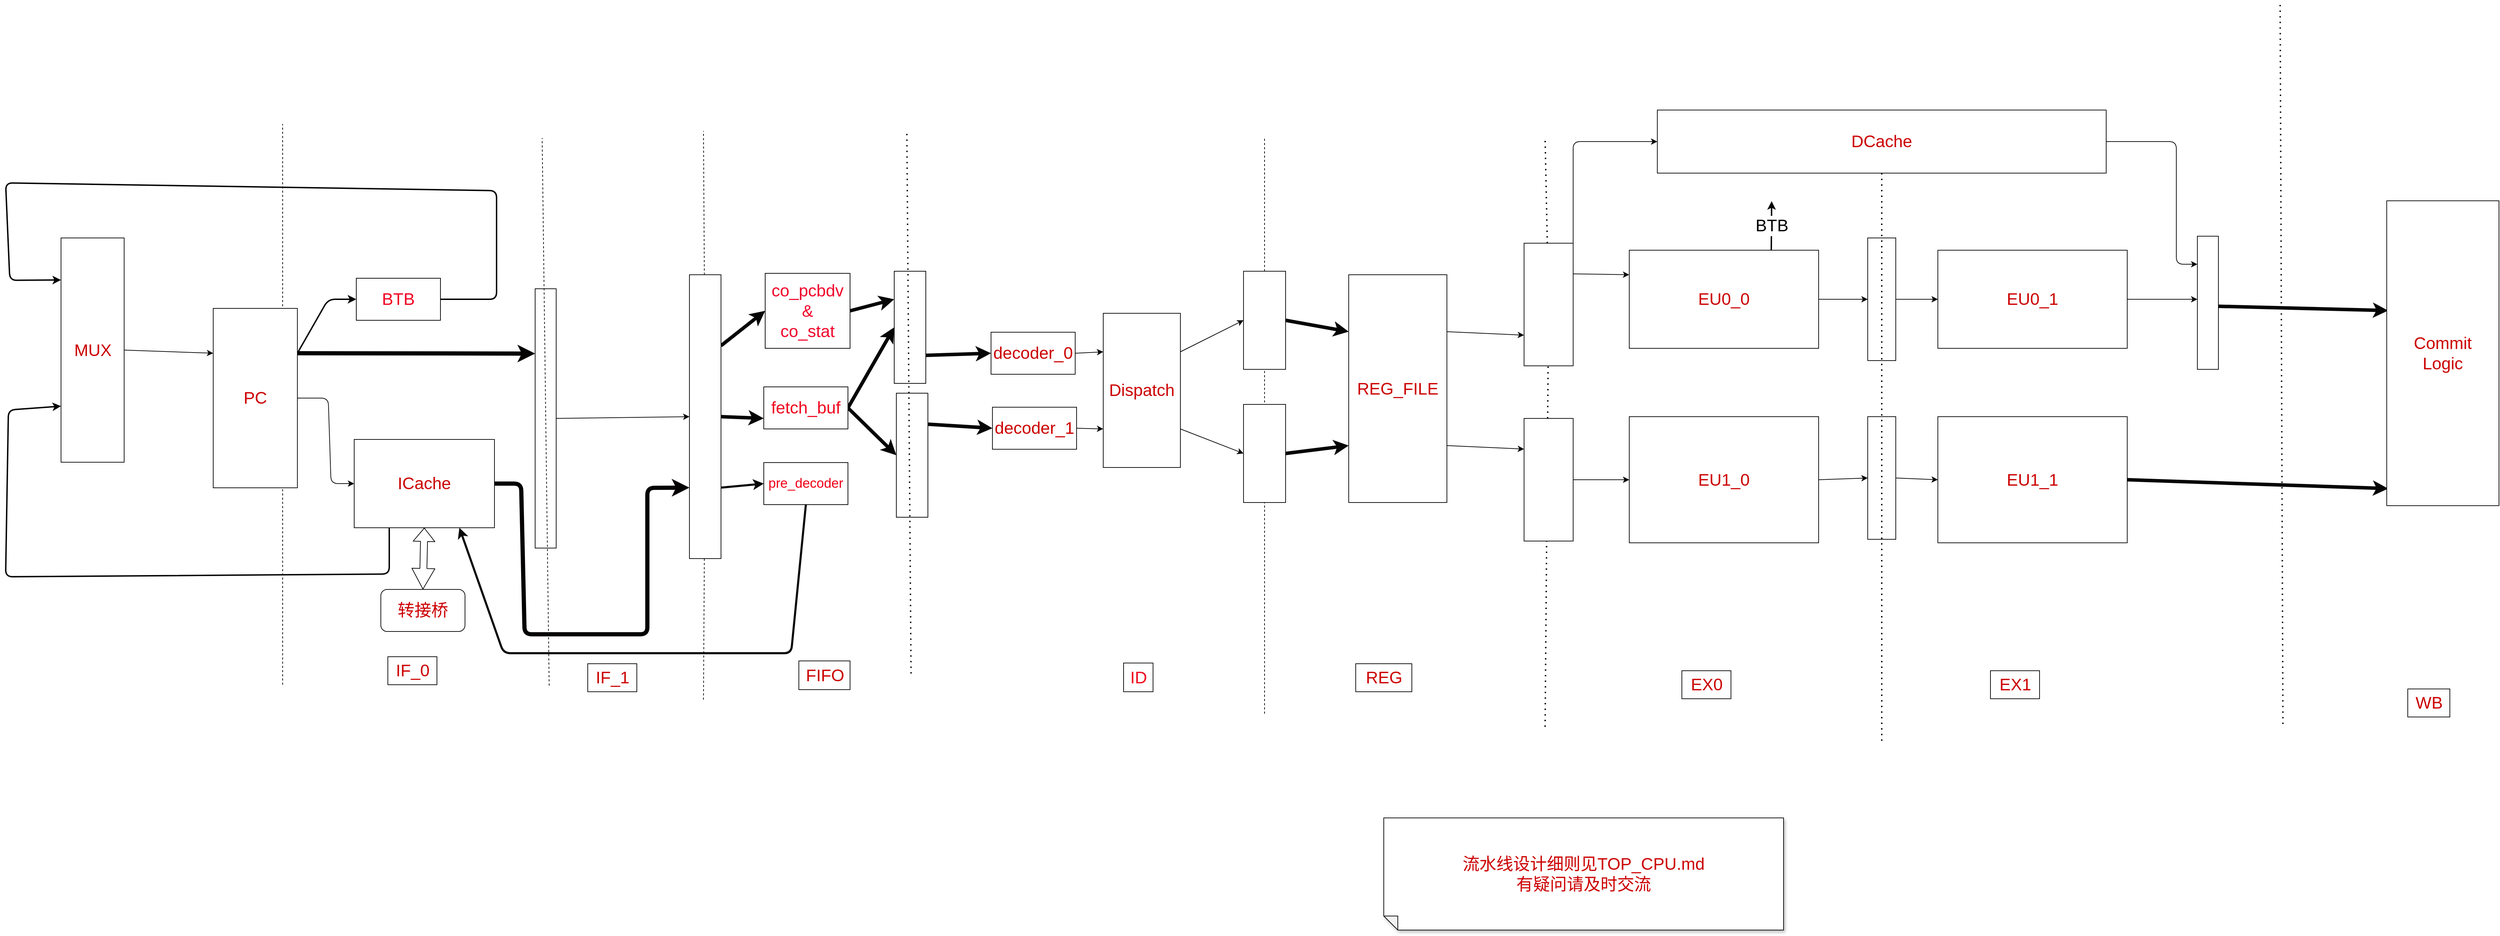 <mxfile>
    <diagram id="cVIp-nzU9-chKnxCUfcy" name="第 1 页">
        <mxGraphModel dx="1555" dy="1149" grid="0" gridSize="100" guides="1" tooltips="1" connect="1" arrows="1" fold="1" page="1" pageScale="1" pageWidth="827" pageHeight="583" background="#FFFFFF" math="0" shadow="0">
            <root>
                <mxCell id="0"/>
                <mxCell id="1" parent="0"/>
                <mxCell id="9" value="" style="endArrow=none;dashed=1;html=1;fontSize=24;strokeColor=#050505;fontColor=#CC0000;" parent="1" edge="1">
                    <mxGeometry width="50" height="50" relative="1" as="geometry">
                        <mxPoint x="1080" y="1340" as="sourcePoint"/>
                        <mxPoint x="1080" y="540" as="targetPoint"/>
                    </mxGeometry>
                </mxCell>
                <mxCell id="25" style="edgeStyle=none;html=1;exitX=1;exitY=0.5;exitDx=0;exitDy=0;entryX=0;entryY=0.5;entryDx=0;entryDy=0;fontSize=24;strokeColor=#050505;fontColor=#CC0000;" parent="1" source="14" target="19" edge="1">
                    <mxGeometry relative="1" as="geometry"/>
                </mxCell>
                <mxCell id="14" value="" style="rounded=0;whiteSpace=wrap;html=1;fontSize=24;strokeColor=#050505;fontColor=#CC0000;" parent="1" vertex="1">
                    <mxGeometry x="1440" y="775" width="30" height="370" as="geometry"/>
                </mxCell>
                <mxCell id="17" value="" style="endArrow=none;dashed=1;html=1;fontSize=24;strokeColor=#050505;fontColor=#CC0000;" parent="1" edge="1">
                    <mxGeometry width="50" height="50" relative="1" as="geometry">
                        <mxPoint x="1460" y="1341.263" as="sourcePoint"/>
                        <mxPoint x="1450" y="560" as="targetPoint"/>
                    </mxGeometry>
                </mxCell>
                <mxCell id="18" value="IF_0" style="text;html=1;align=center;verticalAlign=middle;resizable=0;points=[];autosize=1;fontSize=24;strokeColor=#050505;fontColor=#CC0000;" parent="1" vertex="1">
                    <mxGeometry x="1230" y="1300" width="70" height="40" as="geometry"/>
                </mxCell>
                <mxCell id="20" value="" style="endArrow=none;dashed=1;html=1;fontSize=24;startArrow=none;strokeColor=#050505;fontColor=#CC0000;" parent="1" source="19" edge="1">
                    <mxGeometry width="50" height="50" relative="1" as="geometry">
                        <mxPoint x="1680" y="1361.263" as="sourcePoint"/>
                        <mxPoint x="1680" y="550" as="targetPoint"/>
                    </mxGeometry>
                </mxCell>
                <mxCell id="21" value="IF_1" style="text;html=1;align=center;verticalAlign=middle;resizable=0;points=[];autosize=1;fontSize=24;strokeColor=#050505;fontColor=#CC0000;" parent="1" vertex="1">
                    <mxGeometry x="1515" y="1310" width="70" height="40" as="geometry"/>
                </mxCell>
                <mxCell id="24" value="转接桥" style="rounded=1;whiteSpace=wrap;html=1;fontSize=24;strokeColor=#050505;fontColor=#CC0000;" parent="1" vertex="1">
                    <mxGeometry x="1220" y="1204" width="120" height="60" as="geometry"/>
                </mxCell>
                <mxCell id="26" value="" style="endArrow=none;dashed=1;html=1;fontSize=24;strokeColor=#050505;fontColor=#CC0000;" parent="1" target="19" edge="1">
                    <mxGeometry width="50" height="50" relative="1" as="geometry">
                        <mxPoint x="1680" y="1361.263" as="sourcePoint"/>
                        <mxPoint x="1680" y="550" as="targetPoint"/>
                    </mxGeometry>
                </mxCell>
                <mxCell id="105" style="edgeStyle=none;html=1;exitX=1;exitY=0.5;exitDx=0;exitDy=0;entryX=0;entryY=0.5;entryDx=0;entryDy=0;strokeColor=#383838;strokeWidth=5;" parent="1" source="19" edge="1">
                    <mxGeometry relative="1" as="geometry">
                        <mxPoint x="1678" y="960" as="targetPoint"/>
                    </mxGeometry>
                </mxCell>
                <mxCell id="112" style="edgeStyle=none;html=1;exitX=1;exitY=0.5;exitDx=0;exitDy=0;entryX=0;entryY=0.75;entryDx=0;entryDy=0;fontSize=24;fontColor=#F0071E;strokeWidth=5;strokeColor=#050505;" parent="1" source="19" target="109" edge="1">
                    <mxGeometry relative="1" as="geometry"/>
                </mxCell>
                <mxCell id="135" style="edgeStyle=none;html=1;exitX=1;exitY=0.75;exitDx=0;exitDy=0;entryX=0;entryY=0.5;entryDx=0;entryDy=0;fontSize=19;fontColor=#F00018;strokeColor=#080808;strokeWidth=3;" parent="1" source="19" target="134" edge="1">
                    <mxGeometry relative="1" as="geometry"/>
                </mxCell>
                <mxCell id="141" style="edgeStyle=none;shape=connector;rounded=1;html=1;exitX=1;exitY=0.25;exitDx=0;exitDy=0;entryX=0;entryY=0.5;entryDx=0;entryDy=0;labelBackgroundColor=default;strokeColor=#050505;strokeWidth=5;fontFamily=Helvetica;fontSize=24;fontColor=#F0071E;endArrow=classic;" parent="1" source="19" target="139" edge="1">
                    <mxGeometry relative="1" as="geometry"/>
                </mxCell>
                <mxCell id="19" value="" style="whiteSpace=wrap;html=1;fontSize=24;strokeColor=#050505;fontColor=#CC0000;" parent="1" vertex="1">
                    <mxGeometry x="1660" y="755" width="45" height="405" as="geometry"/>
                </mxCell>
                <mxCell id="40" style="edgeStyle=none;html=1;exitX=1;exitY=0.5;exitDx=0;exitDy=0;entryX=0;entryY=0.25;entryDx=0;entryDy=0;fontSize=24;strokeColor=#050505;fontColor=#CC0000;" parent="1" source="34" target="39" edge="1">
                    <mxGeometry relative="1" as="geometry"/>
                </mxCell>
                <mxCell id="41" style="edgeStyle=none;html=1;exitX=1;exitY=0.5;exitDx=0;exitDy=0;entryX=0;entryY=0.75;entryDx=0;entryDy=0;fontSize=24;strokeColor=#050505;fontColor=#CC0000;" parent="1" source="36" target="39" edge="1">
                    <mxGeometry relative="1" as="geometry"/>
                </mxCell>
                <mxCell id="37" value="FIFO" style="text;html=1;align=center;verticalAlign=middle;resizable=0;points=[];autosize=1;fontSize=24;strokeColor=#050505;fontColor=#CC0000;" parent="1" vertex="1">
                    <mxGeometry x="1816" y="1306" width="73" height="41" as="geometry"/>
                </mxCell>
                <mxCell id="38" value="" style="endArrow=none;dashed=1;html=1;fontSize=24;startArrow=none;strokeColor=#050505;fontColor=#CC0000;" parent="1" source="42" edge="1">
                    <mxGeometry width="50" height="50" relative="1" as="geometry">
                        <mxPoint x="2480" y="1381.263" as="sourcePoint"/>
                        <mxPoint x="2480" y="560" as="targetPoint"/>
                    </mxGeometry>
                </mxCell>
                <mxCell id="45" style="edgeStyle=none;html=1;exitX=1;exitY=0.25;exitDx=0;exitDy=0;entryX=0;entryY=0.5;entryDx=0;entryDy=0;fontSize=24;strokeColor=#050505;fontColor=#CC0000;" parent="1" source="39" target="42" edge="1">
                    <mxGeometry relative="1" as="geometry"/>
                </mxCell>
                <mxCell id="46" style="edgeStyle=none;html=1;exitX=1;exitY=0.75;exitDx=0;exitDy=0;entryX=0;entryY=0.5;entryDx=0;entryDy=0;fontSize=24;strokeColor=#050505;fontColor=#CC0000;" parent="1" source="39" target="44" edge="1">
                    <mxGeometry relative="1" as="geometry"/>
                </mxCell>
                <mxCell id="39" value="Dispatch" style="rounded=0;whiteSpace=wrap;html=1;fontSize=24;strokeColor=#050505;fontColor=#CC0000;" parent="1" vertex="1">
                    <mxGeometry x="2250" y="810" width="110" height="220" as="geometry"/>
                </mxCell>
                <mxCell id="43" value="" style="endArrow=none;dashed=1;html=1;fontSize=24;strokeColor=#050505;fontColor=#CC0000;" parent="1" target="42" edge="1">
                    <mxGeometry width="50" height="50" relative="1" as="geometry">
                        <mxPoint x="2480" y="1381.263" as="sourcePoint"/>
                        <mxPoint x="2480" y="560" as="targetPoint"/>
                    </mxGeometry>
                </mxCell>
                <mxCell id="123" style="edgeStyle=none;html=1;exitX=1;exitY=0.5;exitDx=0;exitDy=0;entryX=0;entryY=0.25;entryDx=0;entryDy=0;strokeColor=#050505;strokeWidth=5;fontSize=24;fontColor=#F0071E;" parent="1" source="42" target="47" edge="1">
                    <mxGeometry relative="1" as="geometry"/>
                </mxCell>
                <mxCell id="42" value="" style="rounded=0;whiteSpace=wrap;html=1;fontSize=24;strokeColor=#050505;fontColor=#CC0000;" parent="1" vertex="1">
                    <mxGeometry x="2450" y="750" width="60" height="140" as="geometry"/>
                </mxCell>
                <mxCell id="122" style="edgeStyle=none;html=1;exitX=1;exitY=0.5;exitDx=0;exitDy=0;entryX=0;entryY=0.75;entryDx=0;entryDy=0;strokeColor=#050505;strokeWidth=5;fontSize=24;fontColor=#F0071E;" parent="1" source="44" target="47" edge="1">
                    <mxGeometry relative="1" as="geometry"/>
                </mxCell>
                <mxCell id="44" value="" style="rounded=0;whiteSpace=wrap;html=1;fontSize=24;strokeColor=#050505;fontColor=#CC0000;" parent="1" vertex="1">
                    <mxGeometry x="2450" y="940" width="60" height="140" as="geometry"/>
                </mxCell>
                <mxCell id="53" style="edgeStyle=none;html=1;exitX=1;exitY=0.25;exitDx=0;exitDy=0;entryX=0;entryY=0.75;entryDx=0;entryDy=0;fontSize=24;strokeColor=#050505;fontColor=#CC0000;" parent="1" source="47" target="51" edge="1">
                    <mxGeometry relative="1" as="geometry"/>
                </mxCell>
                <mxCell id="54" style="edgeStyle=none;html=1;exitX=1;exitY=0.75;exitDx=0;exitDy=0;entryX=0;entryY=0.25;entryDx=0;entryDy=0;fontSize=24;strokeColor=#050505;fontColor=#CC0000;" parent="1" source="47" target="52" edge="1">
                    <mxGeometry relative="1" as="geometry"/>
                </mxCell>
                <mxCell id="47" value="REG_FILE" style="rounded=0;whiteSpace=wrap;html=1;fontSize=24;strokeColor=#050505;fontColor=#CC0000;" parent="1" vertex="1">
                    <mxGeometry x="2600" y="755" width="140" height="325" as="geometry"/>
                </mxCell>
                <mxCell id="50" value="" style="endArrow=none;dashed=1;html=1;dashPattern=1 3;strokeWidth=2;fontSize=24;startArrow=none;strokeColor=#050505;fontColor=#CC0000;" parent="1" source="51" edge="1">
                    <mxGeometry width="50" height="50" relative="1" as="geometry">
                        <mxPoint x="2880" y="1400" as="sourcePoint"/>
                        <mxPoint x="2880" y="560" as="targetPoint"/>
                    </mxGeometry>
                </mxCell>
                <mxCell id="55" value="" style="endArrow=none;dashed=1;html=1;dashPattern=1 3;strokeWidth=2;fontSize=24;strokeColor=#050505;fontColor=#CC0000;" parent="1" target="51" edge="1">
                    <mxGeometry width="50" height="50" relative="1" as="geometry">
                        <mxPoint x="2880" y="1400" as="sourcePoint"/>
                        <mxPoint x="2880" y="560" as="targetPoint"/>
                    </mxGeometry>
                </mxCell>
                <mxCell id="60" style="edgeStyle=none;html=1;exitX=1;exitY=0.5;exitDx=0;exitDy=0;entryX=0;entryY=0.5;entryDx=0;entryDy=0;fontSize=24;strokeColor=#050505;fontColor=#CC0000;" parent="1" source="52" target="57" edge="1">
                    <mxGeometry relative="1" as="geometry"/>
                </mxCell>
                <mxCell id="52" value="" style="rounded=0;whiteSpace=wrap;html=1;fontSize=24;strokeColor=#050505;fontColor=#CC0000;" parent="1" vertex="1">
                    <mxGeometry x="2850" y="960" width="70" height="175" as="geometry"/>
                </mxCell>
                <mxCell id="59" style="edgeStyle=none;html=1;exitX=1;exitY=0.25;exitDx=0;exitDy=0;entryX=0;entryY=0.25;entryDx=0;entryDy=0;fontSize=24;strokeColor=#050505;fontColor=#CC0000;" parent="1" source="51" target="56" edge="1">
                    <mxGeometry relative="1" as="geometry"/>
                </mxCell>
                <mxCell id="79" style="edgeStyle=none;html=1;exitX=1;exitY=0;exitDx=0;exitDy=0;entryX=0;entryY=0.5;entryDx=0;entryDy=0;fontSize=24;strokeColor=#050505;fontColor=#CC0000;" parent="1" source="51" target="78" edge="1">
                    <mxGeometry relative="1" as="geometry">
                        <Array as="points">
                            <mxPoint x="2920" y="565"/>
                        </Array>
                    </mxGeometry>
                </mxCell>
                <mxCell id="51" value="" style="rounded=0;whiteSpace=wrap;html=1;fontSize=24;strokeColor=#050505;fontColor=#CC0000;" parent="1" vertex="1">
                    <mxGeometry x="2850" y="710" width="70" height="175" as="geometry"/>
                </mxCell>
                <mxCell id="64" style="edgeStyle=none;html=1;exitX=1;exitY=0.5;exitDx=0;exitDy=0;entryX=0;entryY=0.5;entryDx=0;entryDy=0;fontSize=24;strokeColor=#050505;fontColor=#CC0000;" parent="1" source="56" target="62" edge="1">
                    <mxGeometry relative="1" as="geometry"/>
                </mxCell>
                <mxCell id="127" value="BTB" style="edgeStyle=none;html=1;exitX=0.75;exitY=0;exitDx=0;exitDy=0;strokeColor=#040101;strokeWidth=2;fontSize=24;" parent="1" source="56" edge="1">
                    <mxGeometry relative="1" as="geometry">
                        <mxPoint x="3203" y="650" as="targetPoint"/>
                    </mxGeometry>
                </mxCell>
                <mxCell id="56" value="EU0_0" style="rounded=0;whiteSpace=wrap;html=1;fontSize=24;strokeColor=#050505;fontColor=#CC0000;" parent="1" vertex="1">
                    <mxGeometry x="3000" y="720" width="270" height="140" as="geometry"/>
                </mxCell>
                <mxCell id="65" style="edgeStyle=none;html=1;exitX=1;exitY=0.5;exitDx=0;exitDy=0;entryX=0;entryY=0.5;entryDx=0;entryDy=0;fontSize=24;strokeColor=#050505;fontColor=#CC0000;" parent="1" source="57" target="63" edge="1">
                    <mxGeometry relative="1" as="geometry"/>
                </mxCell>
                <mxCell id="57" value="EU1_0" style="rounded=0;whiteSpace=wrap;html=1;fontSize=24;strokeColor=#050505;fontColor=#CC0000;" parent="1" vertex="1">
                    <mxGeometry x="3000" y="957.5" width="270" height="180" as="geometry"/>
                </mxCell>
                <mxCell id="73" style="edgeStyle=none;html=1;exitX=1;exitY=0.5;exitDx=0;exitDy=0;entryX=0;entryY=0.5;entryDx=0;entryDy=0;fontSize=24;strokeColor=#050505;fontColor=#CC0000;" parent="1" source="62" target="68" edge="1">
                    <mxGeometry relative="1" as="geometry"/>
                </mxCell>
                <mxCell id="62" value="" style="rounded=0;whiteSpace=wrap;html=1;fontSize=24;strokeColor=#050505;fontColor=#CC0000;" parent="1" vertex="1">
                    <mxGeometry x="3340" y="702.5" width="40" height="175" as="geometry"/>
                </mxCell>
                <mxCell id="74" style="edgeStyle=none;html=1;exitX=1;exitY=0.5;exitDx=0;exitDy=0;entryX=0;entryY=0.5;entryDx=0;entryDy=0;fontSize=24;strokeColor=#050505;fontColor=#CC0000;" parent="1" source="63" target="70" edge="1">
                    <mxGeometry relative="1" as="geometry"/>
                </mxCell>
                <mxCell id="63" value="" style="rounded=0;whiteSpace=wrap;html=1;fontSize=24;strokeColor=#050505;fontColor=#CC0000;" parent="1" vertex="1">
                    <mxGeometry x="3340" y="957.5" width="40" height="175" as="geometry"/>
                </mxCell>
                <mxCell id="66" value="" style="endArrow=none;dashed=1;html=1;dashPattern=1 3;strokeWidth=2;fontSize=24;strokeColor=#050505;fontColor=#CC0000;" parent="1" edge="1">
                    <mxGeometry width="50" height="50" relative="1" as="geometry">
                        <mxPoint x="3360" y="1420" as="sourcePoint"/>
                        <mxPoint x="3360" y="560" as="targetPoint"/>
                    </mxGeometry>
                </mxCell>
                <mxCell id="67" style="edgeStyle=none;html=1;exitX=1;exitY=0.5;exitDx=0;exitDy=0;fontSize=24;strokeColor=#050505;fontColor=#CC0000;" parent="1" source="68" edge="1">
                    <mxGeometry relative="1" as="geometry">
                        <mxPoint x="3810" y="790" as="targetPoint"/>
                    </mxGeometry>
                </mxCell>
                <mxCell id="68" value="EU0_1" style="rounded=0;whiteSpace=wrap;html=1;fontSize=24;strokeColor=#050505;fontColor=#CC0000;" parent="1" vertex="1">
                    <mxGeometry x="3440" y="720" width="270" height="140" as="geometry"/>
                </mxCell>
                <mxCell id="120" style="edgeStyle=none;html=1;exitX=1;exitY=0.5;exitDx=0;exitDy=0;entryX=0.013;entryY=0.944;entryDx=0;entryDy=0;entryPerimeter=0;strokeColor=#050505;strokeWidth=5;fontSize=24;fontColor=#F0071E;" parent="1" source="70" target="88" edge="1">
                    <mxGeometry relative="1" as="geometry"/>
                </mxCell>
                <mxCell id="70" value="EU1_1" style="rounded=0;whiteSpace=wrap;html=1;fontSize=24;strokeColor=#050505;fontColor=#CC0000;" parent="1" vertex="1">
                    <mxGeometry x="3440" y="957.5" width="270" height="180" as="geometry"/>
                </mxCell>
                <mxCell id="75" value="REG" style="text;html=1;align=center;verticalAlign=middle;resizable=0;points=[];autosize=1;fontSize=24;strokeColor=#050505;fontColor=#CC0000;" parent="1" vertex="1">
                    <mxGeometry x="2610" y="1310" width="80" height="40" as="geometry"/>
                </mxCell>
                <mxCell id="76" value="EX0" style="text;html=1;align=center;verticalAlign=middle;resizable=0;points=[];autosize=1;fontSize=24;strokeColor=#050505;fontColor=#CC0000;" parent="1" vertex="1">
                    <mxGeometry x="3075" y="1320" width="70" height="40" as="geometry"/>
                </mxCell>
                <mxCell id="77" value="EX1" style="text;html=1;align=center;verticalAlign=middle;resizable=0;points=[];autosize=1;fontSize=24;strokeColor=#050505;fontColor=#CC0000;" parent="1" vertex="1">
                    <mxGeometry x="3515" y="1320" width="70" height="40" as="geometry"/>
                </mxCell>
                <mxCell id="80" style="edgeStyle=none;html=1;exitX=1;exitY=0.5;exitDx=0;exitDy=0;fontSize=24;entryX=0;entryY=0;entryDx=0;entryDy=40;entryPerimeter=0;strokeColor=#050505;fontColor=#CC0000;" parent="1" source="78" target="81" edge="1">
                    <mxGeometry relative="1" as="geometry">
                        <mxPoint x="3780" y="720" as="targetPoint"/>
                        <Array as="points">
                            <mxPoint x="3780" y="565"/>
                            <mxPoint x="3780" y="740"/>
                        </Array>
                    </mxGeometry>
                </mxCell>
                <mxCell id="78" value="DCache" style="rounded=0;whiteSpace=wrap;html=1;fontSize=24;strokeColor=#050505;fontColor=#CC0000;" parent="1" vertex="1">
                    <mxGeometry x="3040" y="520" width="640" height="90" as="geometry"/>
                </mxCell>
                <mxCell id="119" style="edgeStyle=none;html=1;exitX=0;exitY=0;exitDx=30;exitDy=100;exitPerimeter=0;entryX=0.013;entryY=0.36;entryDx=0;entryDy=0;entryPerimeter=0;strokeColor=#050505;strokeWidth=5;fontSize=24;fontColor=#F0071E;" parent="1" source="81" target="88" edge="1">
                    <mxGeometry relative="1" as="geometry"/>
                </mxCell>
                <mxCell id="81" value="" style="shadow=0;dashed=0;align=center;html=1;strokeWidth=1;shape=mxgraph.rtl.abstract.entity;container=1;collapsible=0;kind=mux;drawPins=0;left=4;right=1;bottom=0;fontSize=24;strokeColor=#050505;fontColor=#CC0000;" parent="1" vertex="1">
                    <mxGeometry x="3810" y="700" width="30" height="190" as="geometry"/>
                </mxCell>
                <mxCell id="87" value="WB" style="text;html=1;align=center;verticalAlign=middle;resizable=0;points=[];autosize=1;fontSize=24;strokeColor=#050505;fontColor=#CC0000;" parent="1" vertex="1">
                    <mxGeometry x="4110" y="1346" width="60" height="40" as="geometry"/>
                </mxCell>
                <mxCell id="88" value="Commit&lt;br&gt;Logic" style="rounded=0;whiteSpace=wrap;html=1;fontSize=24;strokeColor=#050505;fontColor=#CC0000;" parent="1" vertex="1">
                    <mxGeometry x="4080" y="649.5" width="160" height="435" as="geometry"/>
                </mxCell>
                <mxCell id="93" value="流水线设计细则见TOP_CPU.md&lt;br&gt;有疑问请及时交流" style="shape=note;whiteSpace=wrap;html=1;backgroundOutline=1;darkOpacity=0.05;fillStyle=solid;direction=west;gradientDirection=north;shadow=1;size=20;pointerEvents=1;fontSize=24;strokeColor=#050505;fontColor=#CC0000;" parent="1" vertex="1">
                    <mxGeometry x="2650" y="1530" width="570" height="160" as="geometry"/>
                </mxCell>
                <mxCell id="3" style="edgeStyle=none;html=1;exitX=0;exitY=0;exitDx=90;exitDy=160;exitPerimeter=0;strokeColor=#050505;fontColor=#CC0000;entryX=0;entryY=0.25;entryDx=0;entryDy=0;" parent="1" source="2" target="4" edge="1">
                    <mxGeometry relative="1" as="geometry">
                        <mxPoint x="910" y="960" as="targetPoint"/>
                    </mxGeometry>
                </mxCell>
                <mxCell id="2" value="&lt;font style=&quot;font-size: 24px;&quot;&gt;MUX&lt;/font&gt;" style="shadow=0;dashed=0;align=center;html=1;strokeWidth=1;shape=mxgraph.rtl.abstract.entity;container=0;collapsible=0;kind=mux;drawPins=0;left=4;right=1;bottom=0;strokeColor=#050505;fontColor=#CC0000;" parent="1" vertex="1">
                    <mxGeometry x="764" y="702.5" width="90" height="320" as="geometry"/>
                </mxCell>
                <mxCell id="124" style="edgeStyle=none;html=1;exitX=1;exitY=0.25;exitDx=0;exitDy=0;entryX=0;entryY=0.25;entryDx=0;entryDy=0;strokeColor=#040101;strokeWidth=6;" parent="1" source="4" target="14" edge="1">
                    <mxGeometry relative="1" as="geometry"/>
                </mxCell>
                <mxCell id="130" style="edgeStyle=none;html=1;exitX=1;exitY=0.25;exitDx=0;exitDy=0;entryX=0;entryY=0.5;entryDx=0;entryDy=0;strokeColor=#040101;strokeWidth=2;fontSize=24;fontColor=#F00222;" parent="1" source="4" target="129" edge="1">
                    <mxGeometry relative="1" as="geometry">
                        <Array as="points">
                            <mxPoint x="1145" y="790"/>
                        </Array>
                    </mxGeometry>
                </mxCell>
                <mxCell id="4" value="&lt;font style=&quot;font-size: 24px;&quot;&gt;PC&lt;/font&gt;" style="whiteSpace=wrap;html=1;container=0;strokeColor=#050505;fontColor=#CC0000;" parent="1" vertex="1">
                    <mxGeometry x="981" y="803" width="120" height="256" as="geometry"/>
                </mxCell>
                <mxCell id="125" style="edgeStyle=none;html=1;exitX=1;exitY=0.5;exitDx=0;exitDy=0;entryX=0;entryY=0.75;entryDx=0;entryDy=0;strokeColor=#040101;strokeWidth=6;" parent="1" source="5" target="19" edge="1">
                    <mxGeometry relative="1" as="geometry">
                        <Array as="points">
                            <mxPoint x="1420" y="1053"/>
                            <mxPoint x="1425" y="1268"/>
                            <mxPoint x="1600" y="1268"/>
                            <mxPoint x="1600" y="1059"/>
                        </Array>
                    </mxGeometry>
                </mxCell>
                <mxCell id="126" style="edgeStyle=none;html=1;exitX=0.25;exitY=1;exitDx=0;exitDy=0;strokeColor=#040101;strokeWidth=2;entryX=0;entryY=0;entryDx=0;entryDy=240;entryPerimeter=0;" parent="1" source="5" target="2" edge="1">
                    <mxGeometry relative="1" as="geometry">
                        <mxPoint x="1032.455" y="1316.818" as="targetPoint"/>
                        <Array as="points">
                            <mxPoint x="1232" y="1182"/>
                            <mxPoint x="685" y="1186"/>
                            <mxPoint x="689" y="948"/>
                        </Array>
                    </mxGeometry>
                </mxCell>
                <mxCell id="5" value="&lt;font style=&quot;font-size: 24px;&quot;&gt;ICache&lt;/font&gt;" style="whiteSpace=wrap;html=1;container=0;strokeColor=#050505;fontColor=#CC0000;" parent="1" vertex="1">
                    <mxGeometry x="1182" y="990" width="200" height="126" as="geometry"/>
                </mxCell>
                <mxCell id="6" style="edgeStyle=none;html=1;exitX=1;exitY=0.5;exitDx=0;exitDy=0;entryX=0;entryY=0.5;entryDx=0;entryDy=0;strokeColor=#050505;fontColor=#CC0000;" parent="1" source="4" target="5" edge="1">
                    <mxGeometry relative="1" as="geometry">
                        <Array as="points">
                            <mxPoint x="1145" y="931"/>
                            <mxPoint x="1149" y="1053"/>
                        </Array>
                    </mxGeometry>
                </mxCell>
                <mxCell id="23" value="" style="shape=flexArrow;endArrow=classic;startArrow=classic;html=1;fontSize=24;entryX=0.5;entryY=1;entryDx=0;entryDy=0;strokeColor=#050505;fontColor=#CC0000;startWidth=21.818;startSize=9.473;exitX=0.5;exitY=0;exitDx=0;exitDy=0;" parent="1" source="24" target="5" edge="1">
                    <mxGeometry width="100" height="100" relative="1" as="geometry">
                        <mxPoint x="1220" y="1200" as="sourcePoint"/>
                        <mxPoint x="1240" y="1070" as="targetPoint"/>
                    </mxGeometry>
                </mxCell>
                <mxCell id="117" style="edgeStyle=none;html=1;exitX=1;exitY=0.75;exitDx=0;exitDy=0;entryX=0;entryY=0.5;entryDx=0;entryDy=0;strokeColor=#050505;strokeWidth=5;fontSize=24;fontColor=#F0071E;" parent="1" source="101" target="34" edge="1">
                    <mxGeometry relative="1" as="geometry"/>
                </mxCell>
                <mxCell id="101" value="" style="rounded=0;whiteSpace=wrap;html=1;" parent="1" vertex="1">
                    <mxGeometry x="1952" y="750" width="45" height="160" as="geometry"/>
                </mxCell>
                <mxCell id="118" style="edgeStyle=none;html=1;exitX=1;exitY=0.25;exitDx=0;exitDy=0;entryX=0;entryY=0.5;entryDx=0;entryDy=0;strokeColor=#050505;strokeWidth=5;fontSize=24;fontColor=#F0071E;" parent="1" source="102" target="36" edge="1">
                    <mxGeometry relative="1" as="geometry"/>
                </mxCell>
                <mxCell id="102" value="" style="rounded=0;whiteSpace=wrap;html=1;" parent="1" vertex="1">
                    <mxGeometry x="1955" y="924" width="45" height="177" as="geometry"/>
                </mxCell>
                <mxCell id="108" value="&lt;font style=&quot;font-size: 24px;&quot; color=&quot;#f0071e&quot;&gt;ID&lt;/font&gt;" style="text;html=1;align=center;verticalAlign=middle;resizable=0;points=[];autosize=1;strokeColor=#050505;fillColor=none;fontSize=24;fontColor=#CC0000;" parent="1" vertex="1">
                    <mxGeometry x="2279" y="1309" width="42" height="41" as="geometry"/>
                </mxCell>
                <mxCell id="115" style="edgeStyle=none;html=1;exitX=1;exitY=0.5;exitDx=0;exitDy=0;entryX=0;entryY=0.5;entryDx=0;entryDy=0;strokeColor=#050505;strokeWidth=5;fontSize=24;fontColor=#F0071E;" parent="1" source="109" target="101" edge="1">
                    <mxGeometry relative="1" as="geometry"/>
                </mxCell>
                <mxCell id="116" style="edgeStyle=none;html=1;exitX=1;exitY=0.5;exitDx=0;exitDy=0;entryX=0;entryY=0.5;entryDx=0;entryDy=0;strokeColor=#050505;strokeWidth=5;fontSize=24;fontColor=#F0071E;" parent="1" source="109" target="102" edge="1">
                    <mxGeometry relative="1" as="geometry"/>
                </mxCell>
                <mxCell id="109" value="&lt;font color=&quot;#f0071e&quot; style=&quot;font-size: 24px;&quot;&gt;fetch_buf&lt;/font&gt;" style="rounded=0;whiteSpace=wrap;html=1;" parent="1" vertex="1">
                    <mxGeometry x="1766" y="915" width="120" height="60" as="geometry"/>
                </mxCell>
                <mxCell id="34" value="decoder_0" style="rounded=0;whiteSpace=wrap;html=1;fontSize=24;strokeColor=#050505;fontColor=#CC0000;" parent="1" vertex="1">
                    <mxGeometry x="2090" y="837" width="120" height="60" as="geometry"/>
                </mxCell>
                <mxCell id="36" value="decoder_1" style="rounded=0;whiteSpace=wrap;html=1;fontSize=24;strokeColor=#050505;fontColor=#CC0000;" parent="1" vertex="1">
                    <mxGeometry x="2092" y="944" width="120" height="60" as="geometry"/>
                </mxCell>
                <mxCell id="131" style="edgeStyle=none;html=1;exitX=1;exitY=0.5;exitDx=0;exitDy=0;entryX=0;entryY=0;entryDx=0;entryDy=60;entryPerimeter=0;strokeColor=#040101;strokeWidth=2;fontSize=24;fontColor=#F00222;" parent="1" source="129" target="2" edge="1">
                    <mxGeometry relative="1" as="geometry">
                        <Array as="points">
                            <mxPoint x="1385" y="790"/>
                            <mxPoint x="1385" y="635"/>
                            <mxPoint x="685" y="624"/>
                            <mxPoint x="691" y="763"/>
                        </Array>
                    </mxGeometry>
                </mxCell>
                <mxCell id="129" value="BTB" style="rounded=0;whiteSpace=wrap;html=1;fontSize=24;fontColor=#F00222;" parent="1" vertex="1">
                    <mxGeometry x="1185" y="760" width="120" height="60" as="geometry"/>
                </mxCell>
                <mxCell id="136" style="edgeStyle=none;html=1;exitX=0.5;exitY=1;exitDx=0;exitDy=0;entryX=0.75;entryY=1;entryDx=0;entryDy=0;strokeColor=#080808;strokeWidth=3;fontSize=19;fontColor=#F00018;" parent="1" source="134" target="5" edge="1">
                    <mxGeometry relative="1" as="geometry">
                        <Array as="points">
                            <mxPoint x="1805" y="1295"/>
                            <mxPoint x="1395" y="1295"/>
                        </Array>
                    </mxGeometry>
                </mxCell>
                <mxCell id="134" value="&lt;font style=&quot;font-size: 19px;&quot; color=&quot;#f00018&quot;&gt;pre_decoder&lt;/font&gt;" style="rounded=0;whiteSpace=wrap;html=1;" parent="1" vertex="1">
                    <mxGeometry x="1766" y="1023" width="120" height="60" as="geometry"/>
                </mxCell>
                <mxCell id="137" value="" style="endArrow=none;dashed=1;html=1;dashPattern=1 3;strokeWidth=2;strokeColor=#0F0F0F;" parent="1" edge="1">
                    <mxGeometry width="50" height="50" relative="1" as="geometry">
                        <mxPoint x="3932" y="1396" as="sourcePoint"/>
                        <mxPoint x="3928" y="364" as="targetPoint"/>
                    </mxGeometry>
                </mxCell>
                <mxCell id="138" value="" style="endArrow=none;dashed=1;html=1;dashPattern=1 3;strokeWidth=2;strokeColor=#0F0F0F;" parent="1" edge="1">
                    <mxGeometry width="50" height="50" relative="1" as="geometry">
                        <mxPoint x="1976" y="1324" as="sourcePoint"/>
                        <mxPoint x="1970" y="554" as="targetPoint"/>
                    </mxGeometry>
                </mxCell>
                <mxCell id="142" style="edgeStyle=none;shape=connector;rounded=1;html=1;exitX=1;exitY=0.5;exitDx=0;exitDy=0;entryX=0;entryY=0.25;entryDx=0;entryDy=0;labelBackgroundColor=default;strokeColor=#050505;strokeWidth=5;fontFamily=Helvetica;fontSize=24;fontColor=#F0071E;endArrow=classic;" parent="1" source="139" target="101" edge="1">
                    <mxGeometry relative="1" as="geometry"/>
                </mxCell>
                <mxCell id="139" value="&lt;font color=&quot;#f0052c&quot; style=&quot;font-size: 24px;&quot;&gt;co_pcbdv&lt;br&gt;&amp;amp;&lt;br&gt;co_stat&lt;br&gt;&lt;/font&gt;" style="rounded=0;whiteSpace=wrap;html=1;" parent="1" vertex="1">
                    <mxGeometry x="1768" y="753" width="121" height="107" as="geometry"/>
                </mxCell>
            </root>
        </mxGraphModel>
    </diagram>
</mxfile>